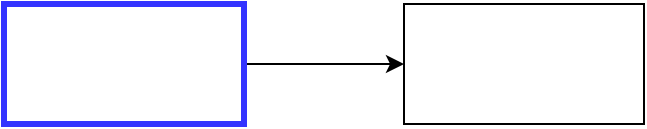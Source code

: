 <mxfile version="18.2.0" type="github">
  <diagram id="O7KRNSU3oxUCZaLqxIPr" name="Page-1">
    <mxGraphModel dx="1212" dy="738" grid="1" gridSize="10" guides="1" tooltips="1" connect="1" arrows="1" fold="1" page="1" pageScale="1" pageWidth="850" pageHeight="1100" math="0" shadow="0">
      <root>
        <mxCell id="0" />
        <mxCell id="1" parent="0" />
        <mxCell id="4qe47Jg8lhrn-a_1lRAv-3" value="" style="edgeStyle=orthogonalEdgeStyle;rounded=0;orthogonalLoop=1;jettySize=auto;html=1;" edge="1" parent="1" source="4qe47Jg8lhrn-a_1lRAv-1" target="4qe47Jg8lhrn-a_1lRAv-2">
          <mxGeometry relative="1" as="geometry" />
        </mxCell>
        <mxCell id="4qe47Jg8lhrn-a_1lRAv-1" value="" style="rounded=0;whiteSpace=wrap;html=1;strokeColor=#3333FF;strokeWidth=3;" vertex="1" parent="1">
          <mxGeometry x="130" y="150" width="120" height="60" as="geometry" />
        </mxCell>
        <mxCell id="4qe47Jg8lhrn-a_1lRAv-2" value="" style="rounded=0;whiteSpace=wrap;html=1;" vertex="1" parent="1">
          <mxGeometry x="330" y="150" width="120" height="60" as="geometry" />
        </mxCell>
      </root>
    </mxGraphModel>
  </diagram>
</mxfile>
